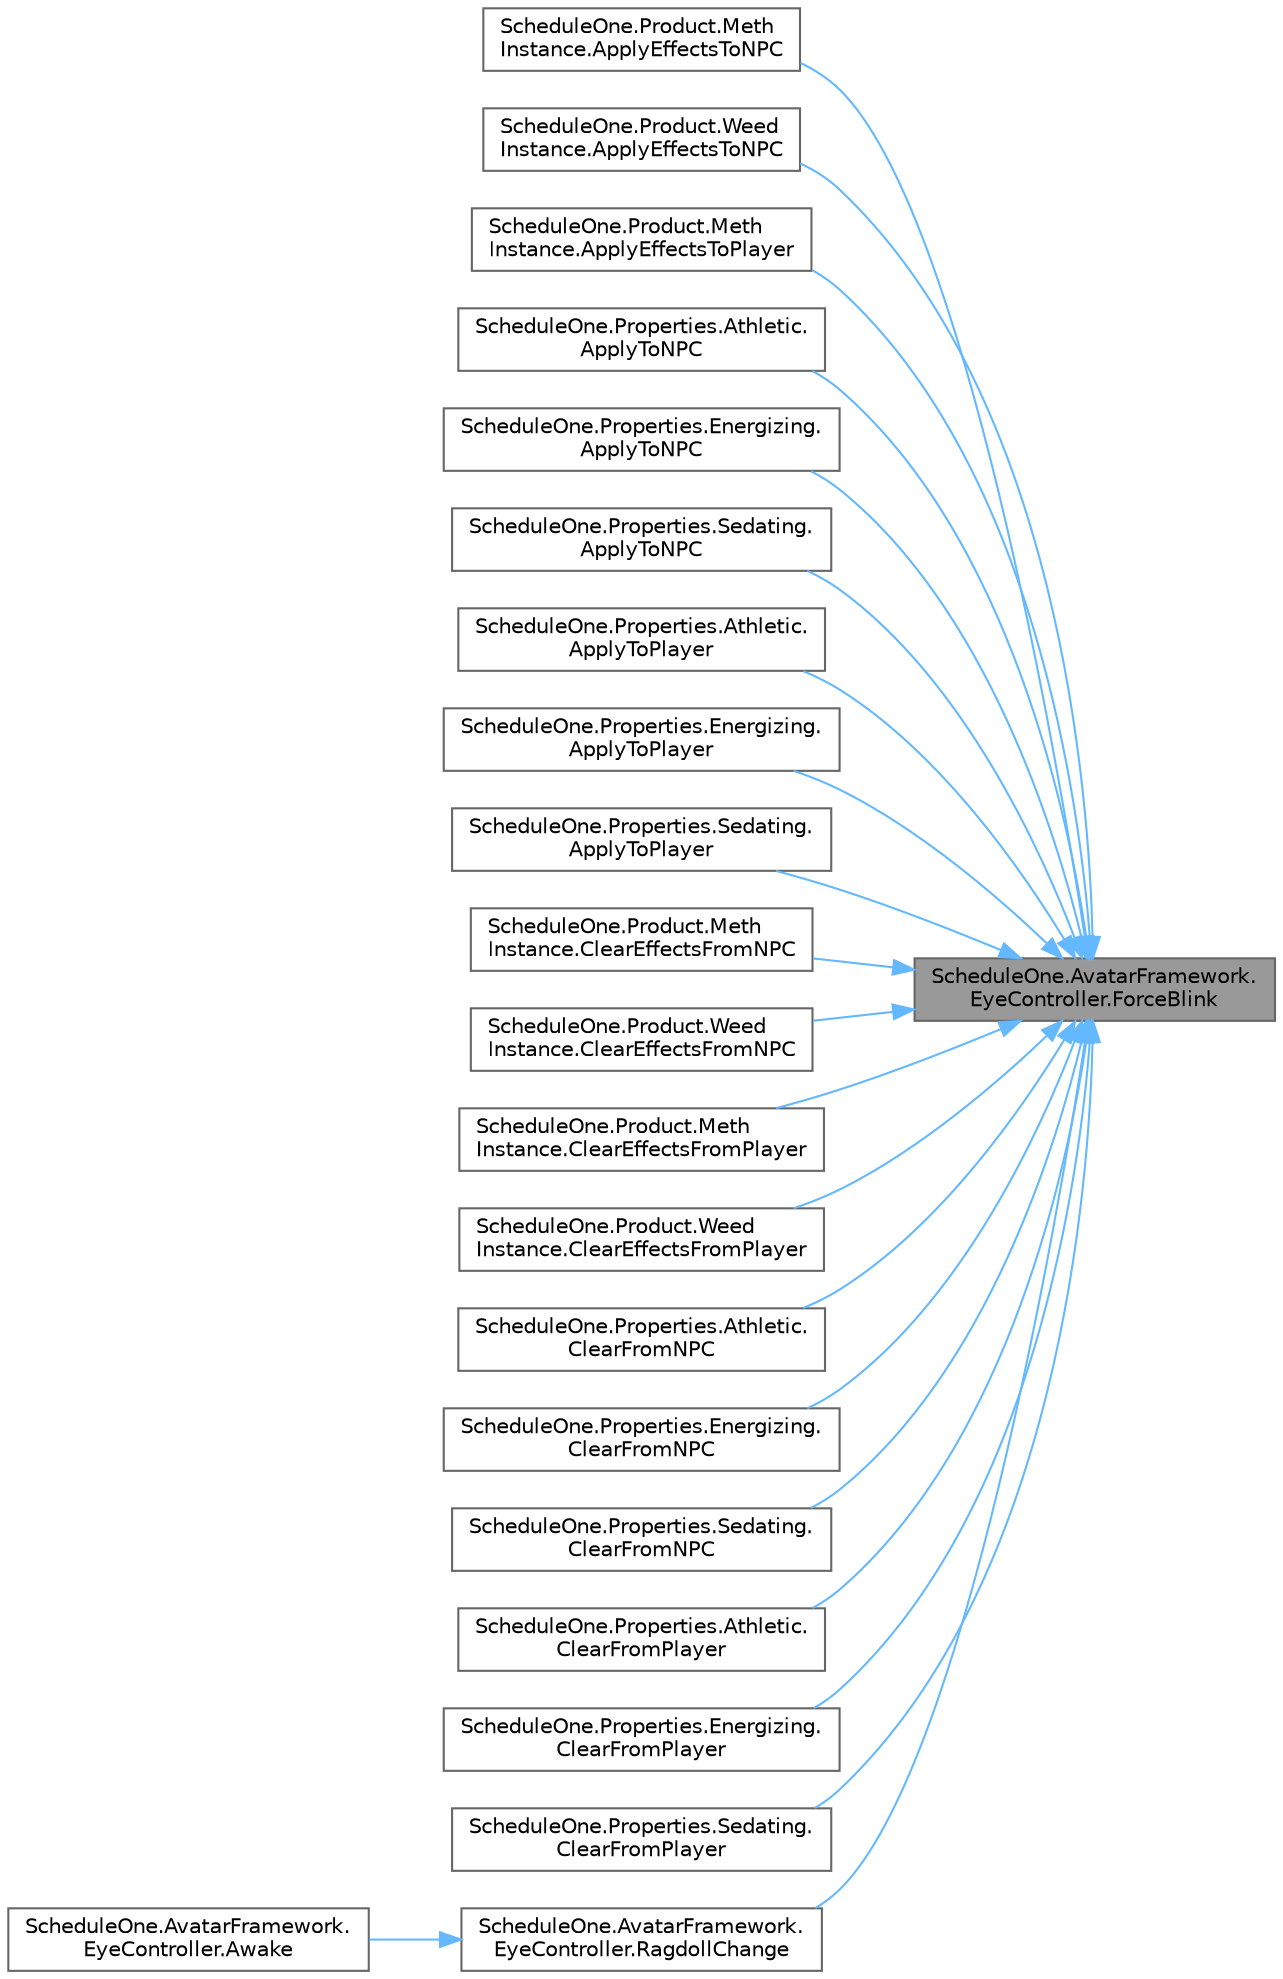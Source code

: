 digraph "ScheduleOne.AvatarFramework.EyeController.ForceBlink"
{
 // LATEX_PDF_SIZE
  bgcolor="transparent";
  edge [fontname=Helvetica,fontsize=10,labelfontname=Helvetica,labelfontsize=10];
  node [fontname=Helvetica,fontsize=10,shape=box,height=0.2,width=0.4];
  rankdir="RL";
  Node1 [id="Node000001",label="ScheduleOne.AvatarFramework.\lEyeController.ForceBlink",height=0.2,width=0.4,color="gray40", fillcolor="grey60", style="filled", fontcolor="black",tooltip=" "];
  Node1 -> Node2 [id="edge1_Node000001_Node000002",dir="back",color="steelblue1",style="solid",tooltip=" "];
  Node2 [id="Node000002",label="ScheduleOne.Product.Meth\lInstance.ApplyEffectsToNPC",height=0.2,width=0.4,color="grey40", fillcolor="white", style="filled",URL="$class_schedule_one_1_1_product_1_1_meth_instance.html#ae42fe13fb30c07eadba1b3ee0e58c9a4",tooltip=" "];
  Node1 -> Node3 [id="edge2_Node000001_Node000003",dir="back",color="steelblue1",style="solid",tooltip=" "];
  Node3 [id="Node000003",label="ScheduleOne.Product.Weed\lInstance.ApplyEffectsToNPC",height=0.2,width=0.4,color="grey40", fillcolor="white", style="filled",URL="$class_schedule_one_1_1_product_1_1_weed_instance.html#a706921b0a333a88b73dbc540806aa496",tooltip=" "];
  Node1 -> Node4 [id="edge3_Node000001_Node000004",dir="back",color="steelblue1",style="solid",tooltip=" "];
  Node4 [id="Node000004",label="ScheduleOne.Product.Meth\lInstance.ApplyEffectsToPlayer",height=0.2,width=0.4,color="grey40", fillcolor="white", style="filled",URL="$class_schedule_one_1_1_product_1_1_meth_instance.html#ad9cacdaa128115af6a17797694586186",tooltip=" "];
  Node1 -> Node5 [id="edge4_Node000001_Node000005",dir="back",color="steelblue1",style="solid",tooltip=" "];
  Node5 [id="Node000005",label="ScheduleOne.Properties.Athletic.\lApplyToNPC",height=0.2,width=0.4,color="grey40", fillcolor="white", style="filled",URL="$class_schedule_one_1_1_properties_1_1_athletic.html#ac5a0443888f6f1ab7493f9234e8d1193",tooltip=" "];
  Node1 -> Node6 [id="edge5_Node000001_Node000006",dir="back",color="steelblue1",style="solid",tooltip=" "];
  Node6 [id="Node000006",label="ScheduleOne.Properties.Energizing.\lApplyToNPC",height=0.2,width=0.4,color="grey40", fillcolor="white", style="filled",URL="$class_schedule_one_1_1_properties_1_1_energizing.html#aaafb0f3fe11c732417f1558cc4163c93",tooltip=" "];
  Node1 -> Node7 [id="edge6_Node000001_Node000007",dir="back",color="steelblue1",style="solid",tooltip=" "];
  Node7 [id="Node000007",label="ScheduleOne.Properties.Sedating.\lApplyToNPC",height=0.2,width=0.4,color="grey40", fillcolor="white", style="filled",URL="$class_schedule_one_1_1_properties_1_1_sedating.html#ae2846886926bf06768307967f223b26b",tooltip=" "];
  Node1 -> Node8 [id="edge7_Node000001_Node000008",dir="back",color="steelblue1",style="solid",tooltip=" "];
  Node8 [id="Node000008",label="ScheduleOne.Properties.Athletic.\lApplyToPlayer",height=0.2,width=0.4,color="grey40", fillcolor="white", style="filled",URL="$class_schedule_one_1_1_properties_1_1_athletic.html#a36a5f17d421c964f4f2b16ddd59d126d",tooltip=" "];
  Node1 -> Node9 [id="edge8_Node000001_Node000009",dir="back",color="steelblue1",style="solid",tooltip=" "];
  Node9 [id="Node000009",label="ScheduleOne.Properties.Energizing.\lApplyToPlayer",height=0.2,width=0.4,color="grey40", fillcolor="white", style="filled",URL="$class_schedule_one_1_1_properties_1_1_energizing.html#a07281cabb99415fa9a0d55fd7a95d77f",tooltip=" "];
  Node1 -> Node10 [id="edge9_Node000001_Node000010",dir="back",color="steelblue1",style="solid",tooltip=" "];
  Node10 [id="Node000010",label="ScheduleOne.Properties.Sedating.\lApplyToPlayer",height=0.2,width=0.4,color="grey40", fillcolor="white", style="filled",URL="$class_schedule_one_1_1_properties_1_1_sedating.html#a60b6388efd6860f167e43f995917d2b2",tooltip=" "];
  Node1 -> Node11 [id="edge10_Node000001_Node000011",dir="back",color="steelblue1",style="solid",tooltip=" "];
  Node11 [id="Node000011",label="ScheduleOne.Product.Meth\lInstance.ClearEffectsFromNPC",height=0.2,width=0.4,color="grey40", fillcolor="white", style="filled",URL="$class_schedule_one_1_1_product_1_1_meth_instance.html#a8df8f255bbc1654f286f00b5d529a21b",tooltip=" "];
  Node1 -> Node12 [id="edge11_Node000001_Node000012",dir="back",color="steelblue1",style="solid",tooltip=" "];
  Node12 [id="Node000012",label="ScheduleOne.Product.Weed\lInstance.ClearEffectsFromNPC",height=0.2,width=0.4,color="grey40", fillcolor="white", style="filled",URL="$class_schedule_one_1_1_product_1_1_weed_instance.html#aa44d8bb1e47f982fa751b0766b3a7477",tooltip=" "];
  Node1 -> Node13 [id="edge12_Node000001_Node000013",dir="back",color="steelblue1",style="solid",tooltip=" "];
  Node13 [id="Node000013",label="ScheduleOne.Product.Meth\lInstance.ClearEffectsFromPlayer",height=0.2,width=0.4,color="grey40", fillcolor="white", style="filled",URL="$class_schedule_one_1_1_product_1_1_meth_instance.html#a8cf43245dbcb51b64b4bf07b2c3e9609",tooltip=" "];
  Node1 -> Node14 [id="edge13_Node000001_Node000014",dir="back",color="steelblue1",style="solid",tooltip=" "];
  Node14 [id="Node000014",label="ScheduleOne.Product.Weed\lInstance.ClearEffectsFromPlayer",height=0.2,width=0.4,color="grey40", fillcolor="white", style="filled",URL="$class_schedule_one_1_1_product_1_1_weed_instance.html#adb1615bfb04a02fcb7bd2a6873ffd269",tooltip=" "];
  Node1 -> Node15 [id="edge14_Node000001_Node000015",dir="back",color="steelblue1",style="solid",tooltip=" "];
  Node15 [id="Node000015",label="ScheduleOne.Properties.Athletic.\lClearFromNPC",height=0.2,width=0.4,color="grey40", fillcolor="white", style="filled",URL="$class_schedule_one_1_1_properties_1_1_athletic.html#af241452b53c56b7f93c29c72d56a3bca",tooltip=" "];
  Node1 -> Node16 [id="edge15_Node000001_Node000016",dir="back",color="steelblue1",style="solid",tooltip=" "];
  Node16 [id="Node000016",label="ScheduleOne.Properties.Energizing.\lClearFromNPC",height=0.2,width=0.4,color="grey40", fillcolor="white", style="filled",URL="$class_schedule_one_1_1_properties_1_1_energizing.html#a9458402ba15e126cee30947f8c21c5e1",tooltip=" "];
  Node1 -> Node17 [id="edge16_Node000001_Node000017",dir="back",color="steelblue1",style="solid",tooltip=" "];
  Node17 [id="Node000017",label="ScheduleOne.Properties.Sedating.\lClearFromNPC",height=0.2,width=0.4,color="grey40", fillcolor="white", style="filled",URL="$class_schedule_one_1_1_properties_1_1_sedating.html#a886cd08be8b126e39bbee15c5714d2e3",tooltip=" "];
  Node1 -> Node18 [id="edge17_Node000001_Node000018",dir="back",color="steelblue1",style="solid",tooltip=" "];
  Node18 [id="Node000018",label="ScheduleOne.Properties.Athletic.\lClearFromPlayer",height=0.2,width=0.4,color="grey40", fillcolor="white", style="filled",URL="$class_schedule_one_1_1_properties_1_1_athletic.html#a2baecd9530424c1eb0d68bcbb23738c6",tooltip=" "];
  Node1 -> Node19 [id="edge18_Node000001_Node000019",dir="back",color="steelblue1",style="solid",tooltip=" "];
  Node19 [id="Node000019",label="ScheduleOne.Properties.Energizing.\lClearFromPlayer",height=0.2,width=0.4,color="grey40", fillcolor="white", style="filled",URL="$class_schedule_one_1_1_properties_1_1_energizing.html#a0a901640e3edacaaf83a996f73c0e81e",tooltip=" "];
  Node1 -> Node20 [id="edge19_Node000001_Node000020",dir="back",color="steelblue1",style="solid",tooltip=" "];
  Node20 [id="Node000020",label="ScheduleOne.Properties.Sedating.\lClearFromPlayer",height=0.2,width=0.4,color="grey40", fillcolor="white", style="filled",URL="$class_schedule_one_1_1_properties_1_1_sedating.html#ae06861d66922ce293fa74bb3e1b2e910",tooltip=" "];
  Node1 -> Node21 [id="edge20_Node000001_Node000021",dir="back",color="steelblue1",style="solid",tooltip=" "];
  Node21 [id="Node000021",label="ScheduleOne.AvatarFramework.\lEyeController.RagdollChange",height=0.2,width=0.4,color="grey40", fillcolor="white", style="filled",URL="$class_schedule_one_1_1_avatar_framework_1_1_eye_controller.html#a8176d4de89c490c7e30a22337f2968fb",tooltip=" "];
  Node21 -> Node22 [id="edge21_Node000021_Node000022",dir="back",color="steelblue1",style="solid",tooltip=" "];
  Node22 [id="Node000022",label="ScheduleOne.AvatarFramework.\lEyeController.Awake",height=0.2,width=0.4,color="grey40", fillcolor="white", style="filled",URL="$class_schedule_one_1_1_avatar_framework_1_1_eye_controller.html#ad230f11e25f1b371da85496537c95851",tooltip=" "];
}
